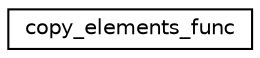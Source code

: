 digraph "Graphical Class Hierarchy"
{
  edge [fontname="Helvetica",fontsize="10",labelfontname="Helvetica",labelfontsize="10"];
  node [fontname="Helvetica",fontsize="10",shape=record];
  rankdir="LR";
  Node1 [label="copy_elements_func",height=0.2,width=0.4,color="black", fillcolor="white", style="filled",URL="$classcopy__elements__func.html",tooltip="Prototype for copying elements. "];
}
